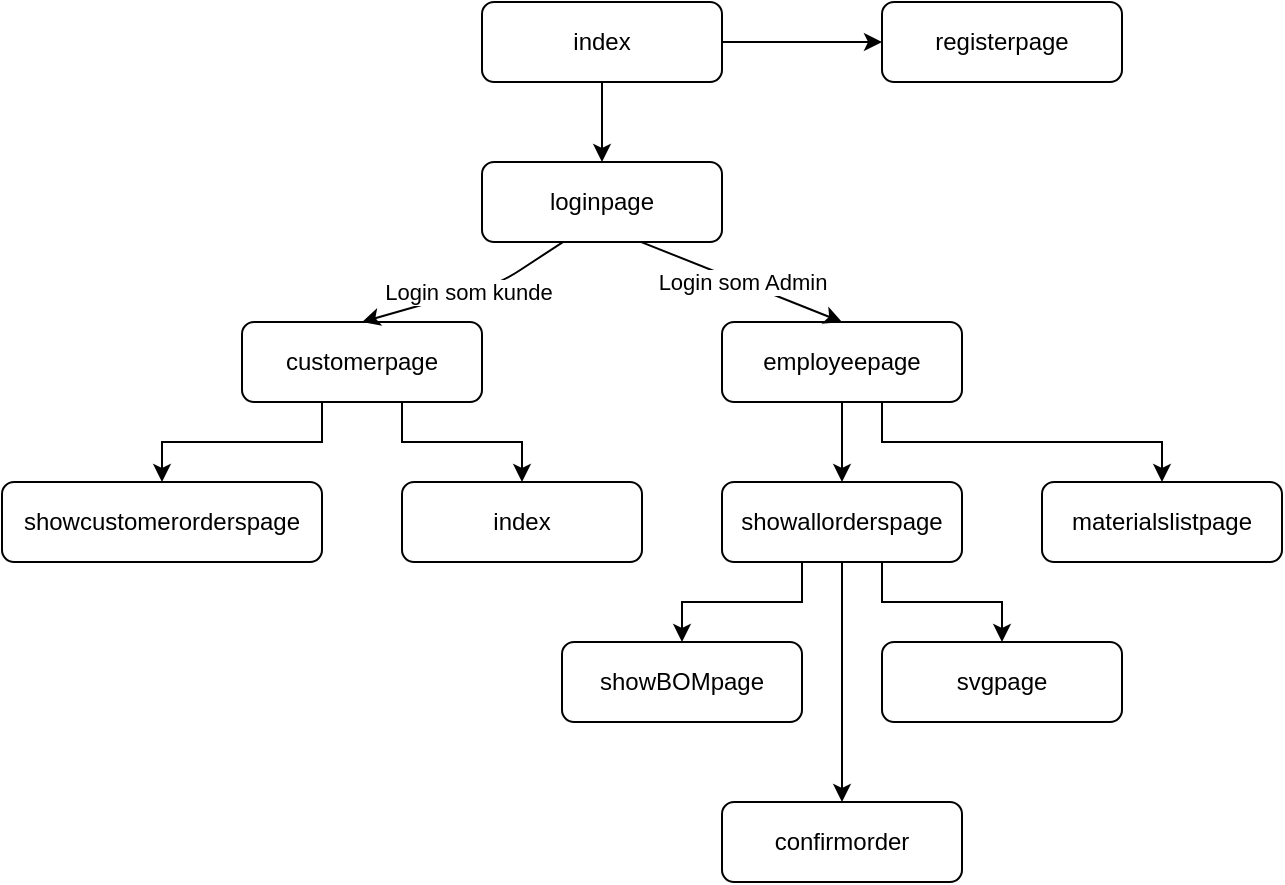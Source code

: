 <mxfile version="14.6.9" type="device"><diagram id="kAqsjWTExYoFz9A7rukx" name="Page-1"><mxGraphModel dx="663" dy="627" grid="1" gridSize="10" guides="1" tooltips="1" connect="1" arrows="1" fold="1" page="1" pageScale="1" pageWidth="827" pageHeight="1169" math="0" shadow="0"><root><mxCell id="0"/><mxCell id="1" parent="0"/><mxCell id="b5eUZqIkuMIxn2iE_nwa-6" style="edgeStyle=orthogonalEdgeStyle;rounded=0;orthogonalLoop=1;jettySize=auto;html=1;entryX=0.5;entryY=0;entryDx=0;entryDy=0;" edge="1" parent="1" source="b5eUZqIkuMIxn2iE_nwa-1" target="b5eUZqIkuMIxn2iE_nwa-3"><mxGeometry relative="1" as="geometry"/></mxCell><mxCell id="b5eUZqIkuMIxn2iE_nwa-12" style="edgeStyle=orthogonalEdgeStyle;rounded=0;orthogonalLoop=1;jettySize=auto;html=1;entryX=0;entryY=0.5;entryDx=0;entryDy=0;" edge="1" parent="1" source="b5eUZqIkuMIxn2iE_nwa-1" target="b5eUZqIkuMIxn2iE_nwa-4"><mxGeometry relative="1" as="geometry"/></mxCell><mxCell id="b5eUZqIkuMIxn2iE_nwa-1" value="index" style="rounded=1;whiteSpace=wrap;html=1;" vertex="1" parent="1"><mxGeometry x="280" y="120" width="120" height="40" as="geometry"/></mxCell><mxCell id="b5eUZqIkuMIxn2iE_nwa-3" value="loginpage" style="rounded=1;whiteSpace=wrap;html=1;" vertex="1" parent="1"><mxGeometry x="280" y="200" width="120" height="40" as="geometry"/></mxCell><mxCell id="b5eUZqIkuMIxn2iE_nwa-4" value="registerpage" style="rounded=1;whiteSpace=wrap;html=1;" vertex="1" parent="1"><mxGeometry x="480" y="120" width="120" height="40" as="geometry"/></mxCell><mxCell id="b5eUZqIkuMIxn2iE_nwa-22" style="edgeStyle=orthogonalEdgeStyle;rounded=0;orthogonalLoop=1;jettySize=auto;html=1;entryX=0.5;entryY=0;entryDx=0;entryDy=0;" edge="1" parent="1" source="b5eUZqIkuMIxn2iE_nwa-14" target="b5eUZqIkuMIxn2iE_nwa-20"><mxGeometry relative="1" as="geometry"><Array as="points"><mxPoint x="200" y="340"/><mxPoint x="120" y="340"/></Array></mxGeometry></mxCell><mxCell id="b5eUZqIkuMIxn2iE_nwa-23" style="edgeStyle=orthogonalEdgeStyle;rounded=0;orthogonalLoop=1;jettySize=auto;html=1;entryX=0.5;entryY=0;entryDx=0;entryDy=0;" edge="1" parent="1" source="b5eUZqIkuMIxn2iE_nwa-14" target="b5eUZqIkuMIxn2iE_nwa-21"><mxGeometry relative="1" as="geometry"><Array as="points"><mxPoint x="240" y="340"/><mxPoint x="300" y="340"/></Array></mxGeometry></mxCell><mxCell id="b5eUZqIkuMIxn2iE_nwa-14" value="customerpage" style="rounded=1;whiteSpace=wrap;html=1;" vertex="1" parent="1"><mxGeometry x="160" y="280" width="120" height="40" as="geometry"/></mxCell><mxCell id="b5eUZqIkuMIxn2iE_nwa-27" style="edgeStyle=orthogonalEdgeStyle;rounded=0;orthogonalLoop=1;jettySize=auto;html=1;entryX=0.5;entryY=0;entryDx=0;entryDy=0;" edge="1" parent="1" source="b5eUZqIkuMIxn2iE_nwa-15" target="b5eUZqIkuMIxn2iE_nwa-25"><mxGeometry relative="1" as="geometry"><Array as="points"><mxPoint x="460" y="340"/><mxPoint x="460" y="340"/></Array></mxGeometry></mxCell><mxCell id="b5eUZqIkuMIxn2iE_nwa-28" style="edgeStyle=orthogonalEdgeStyle;rounded=0;orthogonalLoop=1;jettySize=auto;html=1;entryX=0.5;entryY=0;entryDx=0;entryDy=0;" edge="1" parent="1" source="b5eUZqIkuMIxn2iE_nwa-15" target="b5eUZqIkuMIxn2iE_nwa-24"><mxGeometry relative="1" as="geometry"><Array as="points"><mxPoint x="480" y="340"/><mxPoint x="620" y="340"/></Array></mxGeometry></mxCell><mxCell id="b5eUZqIkuMIxn2iE_nwa-15" value="employeepage" style="rounded=1;whiteSpace=wrap;html=1;" vertex="1" parent="1"><mxGeometry x="400" y="280" width="120" height="40" as="geometry"/></mxCell><mxCell id="b5eUZqIkuMIxn2iE_nwa-16" value="" style="endArrow=classic;html=1;exitX=0.337;exitY=1.001;exitDx=0;exitDy=0;exitPerimeter=0;entryX=0.5;entryY=0;entryDx=0;entryDy=0;" edge="1" parent="1" source="b5eUZqIkuMIxn2iE_nwa-3" target="b5eUZqIkuMIxn2iE_nwa-14"><mxGeometry relative="1" as="geometry"><mxPoint x="310" y="400" as="sourcePoint"/><mxPoint x="410" y="400" as="targetPoint"/><Array as="points"><mxPoint x="290" y="260"/></Array></mxGeometry></mxCell><mxCell id="b5eUZqIkuMIxn2iE_nwa-17" value="Login som kunde" style="edgeLabel;resizable=0;html=1;align=center;verticalAlign=middle;" connectable="0" vertex="1" parent="b5eUZqIkuMIxn2iE_nwa-16"><mxGeometry relative="1" as="geometry"/></mxCell><mxCell id="b5eUZqIkuMIxn2iE_nwa-18" value="" style="endArrow=classic;html=1;entryX=0.5;entryY=0;entryDx=0;entryDy=0;exitX=0.664;exitY=1.001;exitDx=0;exitDy=0;exitPerimeter=0;" edge="1" parent="1" source="b5eUZqIkuMIxn2iE_nwa-3" target="b5eUZqIkuMIxn2iE_nwa-15"><mxGeometry relative="1" as="geometry"><mxPoint x="361" y="250" as="sourcePoint"/><mxPoint x="410" y="400" as="targetPoint"/></mxGeometry></mxCell><mxCell id="b5eUZqIkuMIxn2iE_nwa-19" value="Login som Admin" style="edgeLabel;resizable=0;html=1;align=center;verticalAlign=middle;" connectable="0" vertex="1" parent="b5eUZqIkuMIxn2iE_nwa-18"><mxGeometry relative="1" as="geometry"/></mxCell><mxCell id="b5eUZqIkuMIxn2iE_nwa-20" value="showcustomerorderspage" style="rounded=1;whiteSpace=wrap;html=1;" vertex="1" parent="1"><mxGeometry x="40" y="360" width="160" height="40" as="geometry"/></mxCell><mxCell id="b5eUZqIkuMIxn2iE_nwa-21" value="index" style="rounded=1;whiteSpace=wrap;html=1;" vertex="1" parent="1"><mxGeometry x="240" y="360" width="120" height="40" as="geometry"/></mxCell><mxCell id="b5eUZqIkuMIxn2iE_nwa-24" value="materialslistpage" style="rounded=1;whiteSpace=wrap;html=1;" vertex="1" parent="1"><mxGeometry x="560" y="360" width="120" height="40" as="geometry"/></mxCell><mxCell id="b5eUZqIkuMIxn2iE_nwa-29" style="edgeStyle=orthogonalEdgeStyle;rounded=0;orthogonalLoop=1;jettySize=auto;html=1;entryX=0.5;entryY=0;entryDx=0;entryDy=0;" edge="1" parent="1" source="b5eUZqIkuMIxn2iE_nwa-25" target="b5eUZqIkuMIxn2iE_nwa-26"><mxGeometry relative="1" as="geometry"><Array as="points"><mxPoint x="440" y="420"/><mxPoint x="380" y="420"/></Array></mxGeometry></mxCell><mxCell id="b5eUZqIkuMIxn2iE_nwa-31" style="edgeStyle=orthogonalEdgeStyle;rounded=0;orthogonalLoop=1;jettySize=auto;html=1;entryX=0.5;entryY=0;entryDx=0;entryDy=0;" edge="1" parent="1" source="b5eUZqIkuMIxn2iE_nwa-25" target="b5eUZqIkuMIxn2iE_nwa-30"><mxGeometry relative="1" as="geometry"><Array as="points"><mxPoint x="480" y="420"/><mxPoint x="540" y="420"/></Array></mxGeometry></mxCell><mxCell id="b5eUZqIkuMIxn2iE_nwa-32" style="edgeStyle=orthogonalEdgeStyle;rounded=0;orthogonalLoop=1;jettySize=auto;html=1;" edge="1" parent="1" source="b5eUZqIkuMIxn2iE_nwa-25"><mxGeometry relative="1" as="geometry"><mxPoint x="460" y="520" as="targetPoint"/></mxGeometry></mxCell><mxCell id="b5eUZqIkuMIxn2iE_nwa-25" value="showallorderspage" style="rounded=1;whiteSpace=wrap;html=1;" vertex="1" parent="1"><mxGeometry x="400" y="360" width="120" height="40" as="geometry"/></mxCell><mxCell id="b5eUZqIkuMIxn2iE_nwa-26" value="showBOMpage" style="rounded=1;whiteSpace=wrap;html=1;" vertex="1" parent="1"><mxGeometry x="320" y="440" width="120" height="40" as="geometry"/></mxCell><mxCell id="b5eUZqIkuMIxn2iE_nwa-30" value="svgpage" style="rounded=1;whiteSpace=wrap;html=1;" vertex="1" parent="1"><mxGeometry x="480" y="440" width="120" height="40" as="geometry"/></mxCell><mxCell id="b5eUZqIkuMIxn2iE_nwa-33" value="confirmorder" style="rounded=1;whiteSpace=wrap;html=1;" vertex="1" parent="1"><mxGeometry x="400" y="520" width="120" height="40" as="geometry"/></mxCell></root></mxGraphModel></diagram></mxfile>